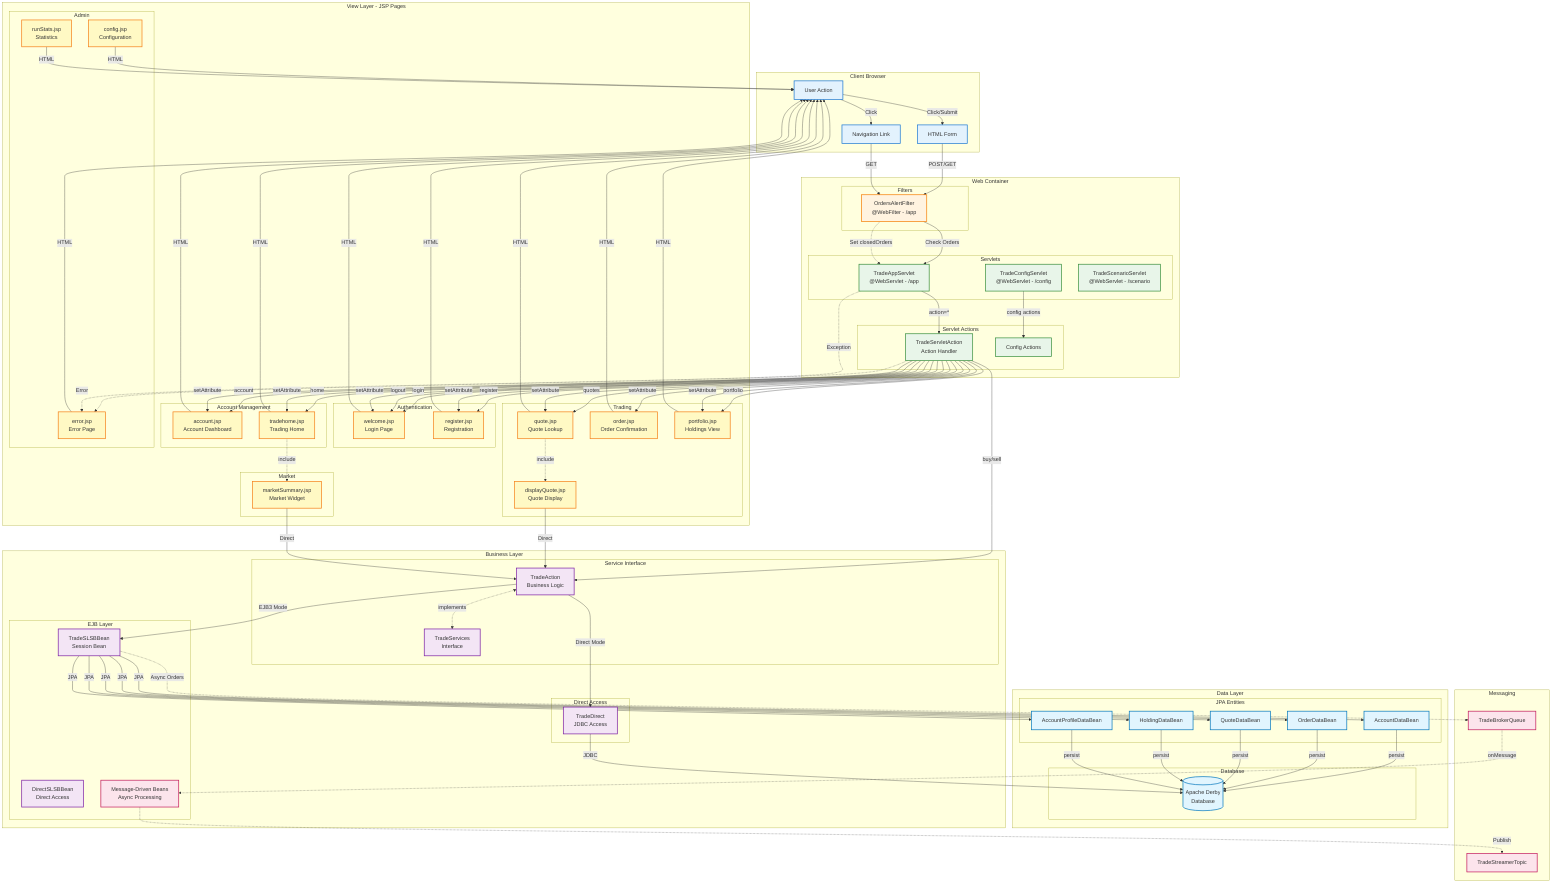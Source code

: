 flowchart TB
    %% JSP Request-Response Flow Architecture
    
    subgraph "Client Browser"
        User[User Action]
        Form[HTML Form]
        Link[Navigation Link]
    end
    
    subgraph "Web Container"
        subgraph "Filters"
            OrderFilter["OrdersAlertFilter<br/>@WebFilter - /app"]
        end
        
        subgraph "Servlets"
            AppServlet["TradeAppServlet<br/>@WebServlet - /app"]
            ConfigServlet["TradeConfigServlet<br/>@WebServlet - /config"]
            ScenarioServlet["TradeScenarioServlet<br/>@WebServlet - /scenario"]
        end
        
        subgraph "Servlet Actions"
            TSA["TradeServletAction<br/>Action Handler"]
            CSA[Config Actions]
        end
    end
    
    subgraph "Business Layer"
        subgraph "Service Interface"
            TradeAction["TradeAction<br/>Business Logic"]
            TradeServices["TradeServices<br/>Interface"]
        end
        
        subgraph "EJB Layer"
            SLSB["TradeSLSBBean<br/>Session Bean"]
            DirectSLSB["DirectSLSBBean<br/>Direct Access"]
            MDB["Message-Driven Beans<br/>Async Processing"]
        end
        
        subgraph "Direct Access"
            TradeDirect["TradeDirect<br/>JDBC Access"]
        end
    end
    
    subgraph "Data Layer"
        subgraph "JPA Entities"
            AccountBean[AccountDataBean]
            OrderBean[OrderDataBean]
            QuoteBean[QuoteDataBean]
            HoldingBean[HoldingDataBean]
            ProfileBean[AccountProfileDataBean]
        end
        
        subgraph "Database"
            DB[(Apache Derby<br/>Database)]
        end
    end
    
    subgraph "Messaging"
        Queue["TradeBrokerQueue"]
        Topic["TradeStreamerTopic"]
    end
    
    subgraph "View Layer - JSP Pages"
        subgraph "Authentication"
            Welcome["welcome.jsp<br/>Login Page"]
            Register["register.jsp<br/>Registration"]
        end
        
        subgraph "Trading"
            Quote["quote.jsp<br/>Quote Lookup"]
            DisplayQuote["displayQuote.jsp<br/>Quote Display"]
            Order["order.jsp<br/>Order Confirmation"]
            Portfolio["portfolio.jsp<br/>Holdings View"]
        end
        
        subgraph "Account Management"
            Account["account.jsp<br/>Account Dashboard"]
            TradeHome["tradehome.jsp<br/>Trading Home"]
        end
        
        subgraph "Admin"
            Config["config.jsp<br/>Configuration"]
            RunStats["runStats.jsp<br/>Statistics"]
            Error["error.jsp<br/>Error Page"]
        end
        
        subgraph "Market"
            MarketSummary["marketSummary.jsp<br/>Market Widget"]
        end
    end
    
    %% User Interactions
    User -->|Click/Submit| Form
    User -->|Click| Link
    Form -->|POST/GET| OrderFilter
    Link -->|GET| OrderFilter
    
    %% Filter Chain
    OrderFilter -->|Check Orders| AppServlet
    OrderFilter -.->|Set closedOrders| AppServlet
    
    %% Servlet Routing
    AppServlet -->|action=*| TSA
    ConfigServlet -->|config actions| CSA
    
    %% Action Processing
    TSA -->|login| Welcome
    TSA -->|register| Register
    TSA -->|quotes| Quote
    TSA -->|buy/sell| TradeAction
    TSA -->|portfolio| Portfolio
    TSA -->|account| Account
    TSA -->|home| TradeHome
    TSA -->|logout| Welcome
    
    %% Business Logic Flow
    TradeAction -->|EJB3 Mode| SLSB
    TradeAction -->|Direct Mode| TradeDirect
    TradeAction <-.->|implements| TradeServices
    
    %% EJB Processing
    SLSB -->|JPA| AccountBean
    SLSB -->|JPA| OrderBean
    SLSB -->|JPA| QuoteBean
    SLSB -->|JPA| HoldingBean
    SLSB -->|JPA| ProfileBean
    
    %% Direct JDBC
    TradeDirect -->|JDBC| DB
    
    %% JPA Persistence
    AccountBean -->|persist| DB
    OrderBean -->|persist| DB
    QuoteBean -->|persist| DB
    HoldingBean -->|persist| DB
    ProfileBean -->|persist| DB
    
    %% Async Processing
    SLSB -.->|Async Orders| Queue
    Queue -.->|onMessage| MDB
    MDB -.->|Publish| Topic
    
    %% JSP Data Flow
    TSA -->|setAttribute| Welcome
    TSA -->|setAttribute| Register
    TSA -->|setAttribute| Quote
    TSA -->|setAttribute| Portfolio
    TSA -->|setAttribute| Account
    TSA -->|setAttribute| TradeHome
    TSA -->|setAttribute| Order
    
    %% JSP Includes
    TradeHome -.->|include| MarketSummary
    Quote -.->|include| DisplayQuote
    
    %% Direct JSP Access
    DisplayQuote -->|Direct| TradeAction
    MarketSummary -->|Direct| TradeAction
    
    %% Response Flow
    Welcome -->|HTML| User
    Register -->|HTML| User
    Quote -->|HTML| User
    Portfolio -->|HTML| User
    Account -->|HTML| User
    TradeHome -->|HTML| User
    Order -->|HTML| User
    Config -->|HTML| User
    RunStats -->|HTML| User
    Error -->|HTML| User
    
    %% Error Handling
    AppServlet -.->|Exception| Error
    TSA -.->|Error| Error
    
    %% Styling
    classDef client fill:#e3f2fd,stroke:#1976d2,stroke-width:2px
    classDef filter fill:#fff3e0,stroke:#f57c00,stroke-width:2px
    classDef servlet fill:#e8f5e9,stroke:#388e3c,stroke-width:2px
    classDef business fill:#f3e5f5,stroke:#7b1fa2,stroke-width:2px
    classDef data fill:#e1f5fe,stroke:#0277bd,stroke-width:2px
    classDef jsp fill:#fff9c4,stroke:#f57f17,stroke-width:2px
    classDef msg fill:#fce4ec,stroke:#c2185b,stroke-width:2px
    
    class User,Form,Link client
    class OrderFilter filter
    class AppServlet,ConfigServlet,ScenarioServlet,TSA,CSA servlet
    class TradeAction,TradeServices,SLSB,DirectSLSB,TradeDirect business
    class AccountBean,OrderBean,QuoteBean,HoldingBean,ProfileBean,DB data
    class Welcome,Register,Quote,DisplayQuote,Order,Portfolio,Account,TradeHome,Config,RunStats,Error,MarketSummary jsp
    class Queue,Topic,MDB msg